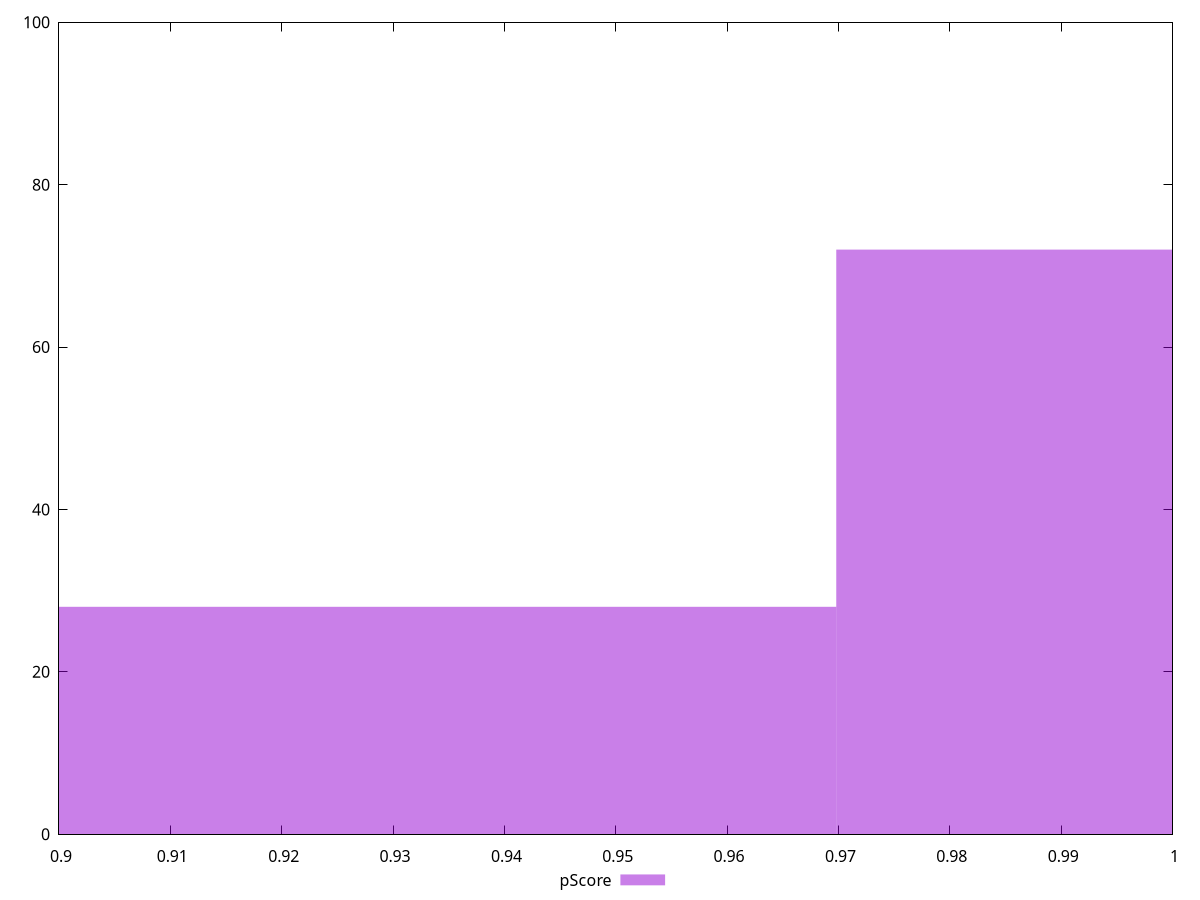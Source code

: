 reset

$pScore <<EOF
1.0057222845225304 72
0.9338849784852069 28
EOF

set key outside below
set boxwidth 0.0718373060373236
set xrange [0.9:1]
set yrange [0:100]
set trange [0:100]
set style fill transparent solid 0.5 noborder
set terminal svg size 640, 490 enhanced background rgb 'white'
set output "reports/report_00033_2021-03-01T14-23-16.841Z/uses-http2/samples/astro/pScore/histogram.svg"

plot $pScore title "pScore" with boxes

reset
